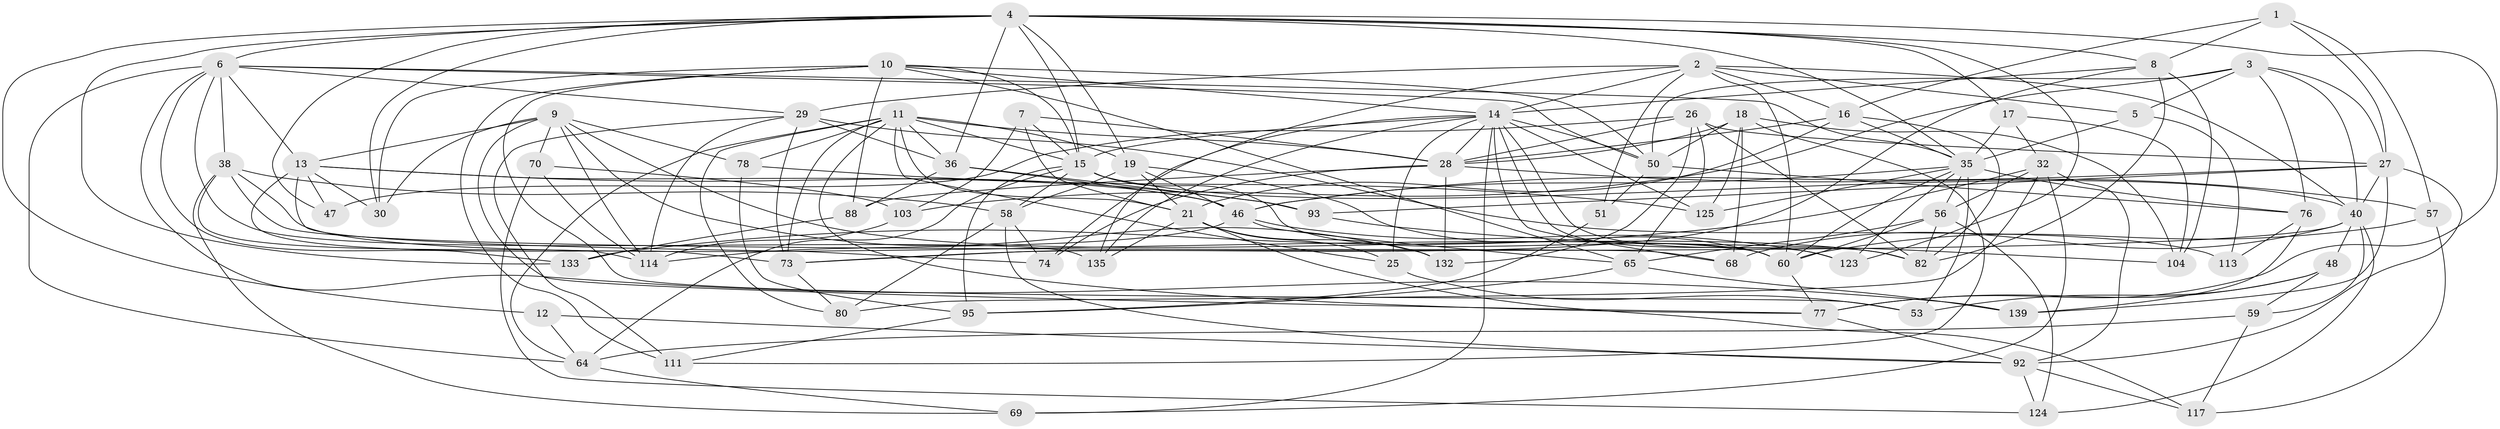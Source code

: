 // original degree distribution, {4: 1.0}
// Generated by graph-tools (version 1.1) at 2025/16/03/09/25 04:16:18]
// undirected, 71 vertices, 207 edges
graph export_dot {
graph [start="1"]
  node [color=gray90,style=filled];
  1;
  2 [super="+22"];
  3 [super="+34"];
  4 [super="+23"];
  5;
  6 [super="+61+55+119"];
  7;
  8 [super="+83"];
  9 [super="+136+127"];
  10 [super="+41+66"];
  11 [super="+24+128"];
  12;
  13 [super="+39"];
  14 [super="+52+20+45"];
  15 [super="+63+33+85"];
  16 [super="+84"];
  17;
  18 [super="+143"];
  19 [super="+100"];
  21 [super="+101+75"];
  25;
  26 [super="+71"];
  27 [super="+44"];
  28 [super="+137+91+49"];
  29 [super="+37"];
  30;
  32 [super="+106"];
  35 [super="+107+42+140"];
  36 [super="+62"];
  38 [super="+81"];
  40 [super="+98+109"];
  46 [super="+72"];
  47;
  48;
  50 [super="+94+121"];
  51;
  53;
  56 [super="+138"];
  57;
  58 [super="+141"];
  59;
  60 [super="+112+86"];
  64 [super="+110"];
  65 [super="+97"];
  68;
  69;
  70;
  73 [super="+99"];
  74;
  76 [super="+108"];
  77 [super="+134"];
  78;
  80;
  82 [super="+130"];
  88;
  92 [super="+96"];
  93;
  95 [super="+105"];
  103;
  104;
  111;
  113;
  114 [super="+129"];
  117;
  123;
  124;
  125;
  132;
  133;
  135;
  139;
  1 -- 57;
  1 -- 27;
  1 -- 16;
  1 -- 8;
  2 -- 5;
  2 -- 16;
  2 -- 51;
  2 -- 135;
  2 -- 40;
  2 -- 60;
  2 -- 14;
  2 -- 29;
  3 -- 76;
  3 -- 50;
  3 -- 40;
  3 -- 5;
  3 -- 103;
  3 -- 27;
  4 -- 47 [weight=2];
  4 -- 19;
  4 -- 35;
  4 -- 36;
  4 -- 133;
  4 -- 8;
  4 -- 12;
  4 -- 15;
  4 -- 17;
  4 -- 123;
  4 -- 30;
  4 -- 77;
  4 -- 6;
  5 -- 113;
  5 -- 35;
  6 -- 38;
  6 -- 64;
  6 -- 35;
  6 -- 135;
  6 -- 139;
  6 -- 13;
  6 -- 133;
  6 -- 50;
  6 -- 29;
  7 -- 103;
  7 -- 21;
  7 -- 28;
  7 -- 15;
  8 -- 82;
  8 -- 73;
  8 -- 104;
  8 -- 14;
  9 -- 78;
  9 -- 82;
  9 -- 114;
  9 -- 13;
  9 -- 70;
  9 -- 132;
  9 -- 77;
  9 -- 30;
  10 -- 53;
  10 -- 111;
  10 -- 88;
  10 -- 65;
  10 -- 30;
  10 -- 14;
  10 -- 15;
  10 -- 50;
  11 -- 25;
  11 -- 64;
  11 -- 73 [weight=2];
  11 -- 80;
  11 -- 19;
  11 -- 21;
  11 -- 77;
  11 -- 15;
  11 -- 28;
  11 -- 78;
  11 -- 36;
  12 -- 92 [weight=2];
  12 -- 64;
  13 -- 93;
  13 -- 74;
  13 -- 30;
  13 -- 47;
  13 -- 73;
  13 -- 46;
  14 -- 123;
  14 -- 28;
  14 -- 125;
  14 -- 82;
  14 -- 135;
  14 -- 15;
  14 -- 68;
  14 -- 74;
  14 -- 69;
  14 -- 25;
  14 -- 50;
  15 -- 64;
  15 -- 58;
  15 -- 60;
  15 -- 40;
  15 -- 95;
  16 -- 35;
  16 -- 21;
  16 -- 28;
  16 -- 82;
  17 -- 104;
  17 -- 35;
  17 -- 32;
  18 -- 125;
  18 -- 111;
  18 -- 104;
  18 -- 68;
  18 -- 28;
  18 -- 50;
  19 -- 21;
  19 -- 58;
  19 -- 60;
  19 -- 46;
  21 -- 135;
  21 -- 25;
  21 -- 117;
  21 -- 132;
  25 -- 53;
  26 -- 47;
  26 -- 132;
  26 -- 65;
  26 -- 28;
  26 -- 82;
  26 -- 27;
  27 -- 93;
  27 -- 139;
  27 -- 40;
  27 -- 92;
  27 -- 46;
  28 -- 57;
  28 -- 74;
  28 -- 132;
  28 -- 88;
  29 -- 113 [weight=2];
  29 -- 36;
  29 -- 111;
  29 -- 114;
  29 -- 73;
  32 -- 133;
  32 -- 56;
  32 -- 80;
  32 -- 92;
  32 -- 69;
  35 -- 125;
  35 -- 53;
  35 -- 123;
  35 -- 76;
  35 -- 56;
  35 -- 60;
  35 -- 46;
  36 -- 88;
  36 -- 93;
  36 -- 46;
  38 -- 68;
  38 -- 58;
  38 -- 114;
  38 -- 60;
  38 -- 69;
  40 -- 59;
  40 -- 48;
  40 -- 73 [weight=2];
  40 -- 124;
  40 -- 68;
  46 -- 114;
  46 -- 123;
  46 -- 65;
  48 -- 59;
  48 -- 77;
  48 -- 53;
  50 -- 76 [weight=2];
  50 -- 51;
  51 -- 95 [weight=2];
  56 -- 65;
  56 -- 82;
  56 -- 124;
  56 -- 60;
  57 -- 117;
  57 -- 60;
  58 -- 80;
  58 -- 74;
  58 -- 92;
  59 -- 117;
  59 -- 64;
  60 -- 77;
  64 -- 69;
  65 -- 95;
  65 -- 139;
  70 -- 124;
  70 -- 103;
  70 -- 114;
  73 -- 80;
  76 -- 113;
  76 -- 139;
  77 -- 92;
  78 -- 125;
  78 -- 95;
  88 -- 133;
  92 -- 124;
  92 -- 117;
  93 -- 104;
  95 -- 111;
  103 -- 114;
}
